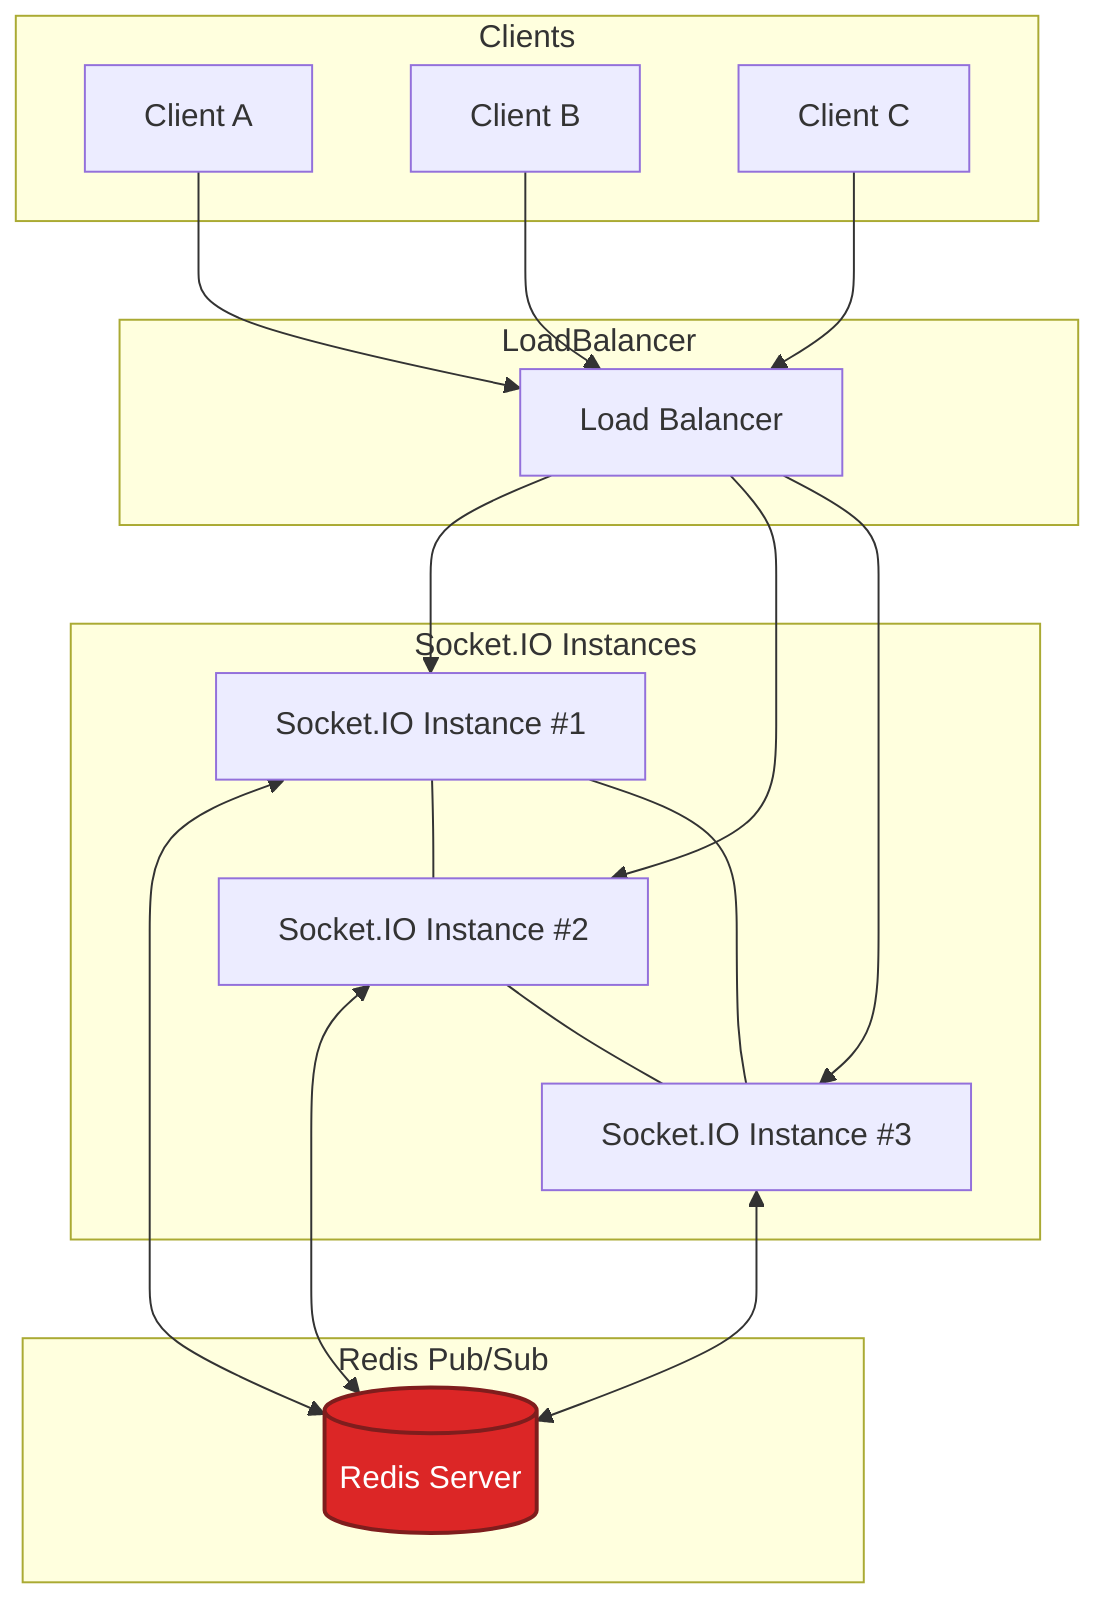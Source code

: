 graph TD
    subgraph Clients
        C1[Client A]
        C2[Client B]
        C3[Client C]
    end

    subgraph LoadBalancer
        LB[Load Balancer]
    end

    subgraph Servers[Socket.IO Instances]
        S1[Socket.IO Instance #1]
        S2[Socket.IO Instance #2]
        S3[Socket.IO Instance #3]
    end

    subgraph RedisCluster[Redis Pub/Sub]
        R[(Redis Server)]
    end

    C1 --> LB
    C2 --> LB
    C3 --> LB

    LB --> S1
    LB --> S2
    LB --> S3

    S1 <--> R
    S2 <--> R
    S3 <--> R

    S1 --- S2
    S2 --- S3
    S3 --- S1

    R:::redisStyle

    classDef redisStyle fill:#dc2626,color:#fff,stroke:#7f1d1d,stroke-width:2px;